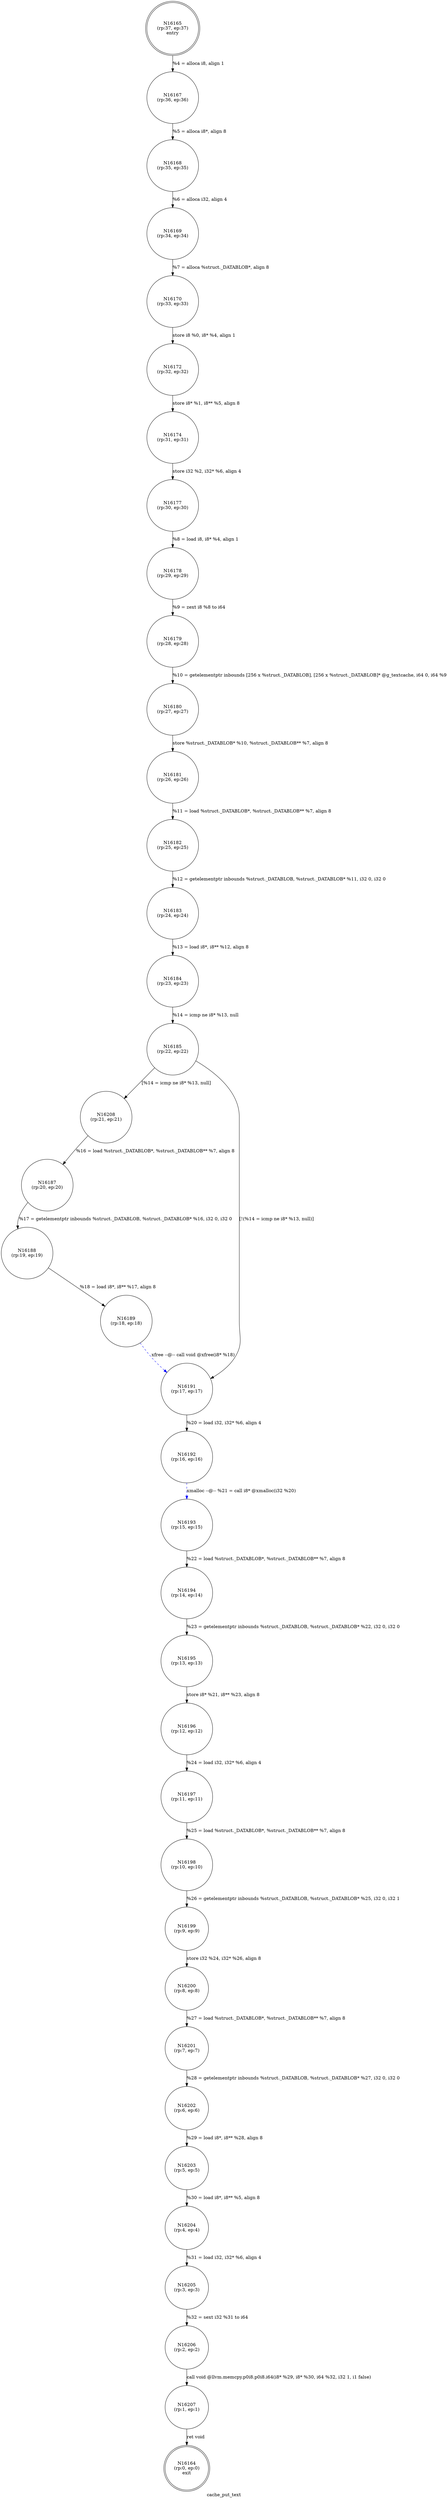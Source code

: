 digraph cache_put_text {
label="cache_put_text"
16164 [label="N16164\n(rp:0, ep:0)\nexit", shape="doublecircle"]
16165 [label="N16165\n(rp:37, ep:37)\nentry", shape="doublecircle"]
16165 -> 16167 [label="%4 = alloca i8, align 1"]
16167 [label="N16167\n(rp:36, ep:36)", shape="circle"]
16167 -> 16168 [label="%5 = alloca i8*, align 8"]
16168 [label="N16168\n(rp:35, ep:35)", shape="circle"]
16168 -> 16169 [label="%6 = alloca i32, align 4"]
16169 [label="N16169\n(rp:34, ep:34)", shape="circle"]
16169 -> 16170 [label="%7 = alloca %struct._DATABLOB*, align 8"]
16170 [label="N16170\n(rp:33, ep:33)", shape="circle"]
16170 -> 16172 [label="store i8 %0, i8* %4, align 1"]
16172 [label="N16172\n(rp:32, ep:32)", shape="circle"]
16172 -> 16174 [label="store i8* %1, i8** %5, align 8"]
16174 [label="N16174\n(rp:31, ep:31)", shape="circle"]
16174 -> 16177 [label="store i32 %2, i32* %6, align 4"]
16177 [label="N16177\n(rp:30, ep:30)", shape="circle"]
16177 -> 16178 [label="%8 = load i8, i8* %4, align 1"]
16178 [label="N16178\n(rp:29, ep:29)", shape="circle"]
16178 -> 16179 [label="%9 = zext i8 %8 to i64"]
16179 [label="N16179\n(rp:28, ep:28)", shape="circle"]
16179 -> 16180 [label="%10 = getelementptr inbounds [256 x %struct._DATABLOB], [256 x %struct._DATABLOB]* @g_textcache, i64 0, i64 %9"]
16180 [label="N16180\n(rp:27, ep:27)", shape="circle"]
16180 -> 16181 [label="store %struct._DATABLOB* %10, %struct._DATABLOB** %7, align 8"]
16181 [label="N16181\n(rp:26, ep:26)", shape="circle"]
16181 -> 16182 [label="%11 = load %struct._DATABLOB*, %struct._DATABLOB** %7, align 8"]
16182 [label="N16182\n(rp:25, ep:25)", shape="circle"]
16182 -> 16183 [label="%12 = getelementptr inbounds %struct._DATABLOB, %struct._DATABLOB* %11, i32 0, i32 0"]
16183 [label="N16183\n(rp:24, ep:24)", shape="circle"]
16183 -> 16184 [label="%13 = load i8*, i8** %12, align 8"]
16184 [label="N16184\n(rp:23, ep:23)", shape="circle"]
16184 -> 16185 [label="%14 = icmp ne i8* %13, null"]
16185 [label="N16185\n(rp:22, ep:22)", shape="circle"]
16185 -> 16208 [label="[%14 = icmp ne i8* %13, null]"]
16185 -> 16191 [label="[!(%14 = icmp ne i8* %13, null)]"]
16187 [label="N16187\n(rp:20, ep:20)", shape="circle"]
16187 -> 16188 [label="%17 = getelementptr inbounds %struct._DATABLOB, %struct._DATABLOB* %16, i32 0, i32 0"]
16188 [label="N16188\n(rp:19, ep:19)", shape="circle"]
16188 -> 16189 [label="%18 = load i8*, i8** %17, align 8"]
16189 [label="N16189\n(rp:18, ep:18)", shape="circle"]
16189 -> 16191 [label="xfree --@-- call void @xfree(i8* %18)", style="dashed", color="blue"]
16191 [label="N16191\n(rp:17, ep:17)", shape="circle"]
16191 -> 16192 [label="%20 = load i32, i32* %6, align 4"]
16192 [label="N16192\n(rp:16, ep:16)", shape="circle"]
16192 -> 16193 [label="xmalloc --@-- %21 = call i8* @xmalloc(i32 %20)", style="dashed", color="blue"]
16193 [label="N16193\n(rp:15, ep:15)", shape="circle"]
16193 -> 16194 [label="%22 = load %struct._DATABLOB*, %struct._DATABLOB** %7, align 8"]
16194 [label="N16194\n(rp:14, ep:14)", shape="circle"]
16194 -> 16195 [label="%23 = getelementptr inbounds %struct._DATABLOB, %struct._DATABLOB* %22, i32 0, i32 0"]
16195 [label="N16195\n(rp:13, ep:13)", shape="circle"]
16195 -> 16196 [label="store i8* %21, i8** %23, align 8"]
16196 [label="N16196\n(rp:12, ep:12)", shape="circle"]
16196 -> 16197 [label="%24 = load i32, i32* %6, align 4"]
16197 [label="N16197\n(rp:11, ep:11)", shape="circle"]
16197 -> 16198 [label="%25 = load %struct._DATABLOB*, %struct._DATABLOB** %7, align 8"]
16198 [label="N16198\n(rp:10, ep:10)", shape="circle"]
16198 -> 16199 [label="%26 = getelementptr inbounds %struct._DATABLOB, %struct._DATABLOB* %25, i32 0, i32 1"]
16199 [label="N16199\n(rp:9, ep:9)", shape="circle"]
16199 -> 16200 [label="store i32 %24, i32* %26, align 8"]
16200 [label="N16200\n(rp:8, ep:8)", shape="circle"]
16200 -> 16201 [label="%27 = load %struct._DATABLOB*, %struct._DATABLOB** %7, align 8"]
16201 [label="N16201\n(rp:7, ep:7)", shape="circle"]
16201 -> 16202 [label="%28 = getelementptr inbounds %struct._DATABLOB, %struct._DATABLOB* %27, i32 0, i32 0"]
16202 [label="N16202\n(rp:6, ep:6)", shape="circle"]
16202 -> 16203 [label="%29 = load i8*, i8** %28, align 8"]
16203 [label="N16203\n(rp:5, ep:5)", shape="circle"]
16203 -> 16204 [label="%30 = load i8*, i8** %5, align 8"]
16204 [label="N16204\n(rp:4, ep:4)", shape="circle"]
16204 -> 16205 [label="%31 = load i32, i32* %6, align 4"]
16205 [label="N16205\n(rp:3, ep:3)", shape="circle"]
16205 -> 16206 [label="%32 = sext i32 %31 to i64"]
16206 [label="N16206\n(rp:2, ep:2)", shape="circle"]
16206 -> 16207 [label="call void @llvm.memcpy.p0i8.p0i8.i64(i8* %29, i8* %30, i64 %32, i32 1, i1 false)"]
16207 [label="N16207\n(rp:1, ep:1)", shape="circle"]
16207 -> 16164 [label="ret void"]
16208 [label="N16208\n(rp:21, ep:21)", shape="circle"]
16208 -> 16187 [label="%16 = load %struct._DATABLOB*, %struct._DATABLOB** %7, align 8"]
}
